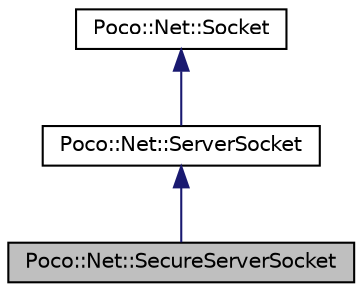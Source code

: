 digraph "Poco::Net::SecureServerSocket"
{
 // LATEX_PDF_SIZE
  edge [fontname="Helvetica",fontsize="10",labelfontname="Helvetica",labelfontsize="10"];
  node [fontname="Helvetica",fontsize="10",shape=record];
  Node1 [label="Poco::Net::SecureServerSocket",height=0.2,width=0.4,color="black", fillcolor="grey75", style="filled", fontcolor="black",tooltip="A server socket for secure SSL connections."];
  Node2 -> Node1 [dir="back",color="midnightblue",fontsize="10",style="solid"];
  Node2 [label="Poco::Net::ServerSocket",height=0.2,width=0.4,color="black", fillcolor="white", style="filled",URL="$classPoco_1_1Net_1_1ServerSocket.html",tooltip=" "];
  Node3 -> Node2 [dir="back",color="midnightblue",fontsize="10",style="solid"];
  Node3 [label="Poco::Net::Socket",height=0.2,width=0.4,color="black", fillcolor="white", style="filled",URL="$classPoco_1_1Net_1_1Socket.html",tooltip=" "];
}
